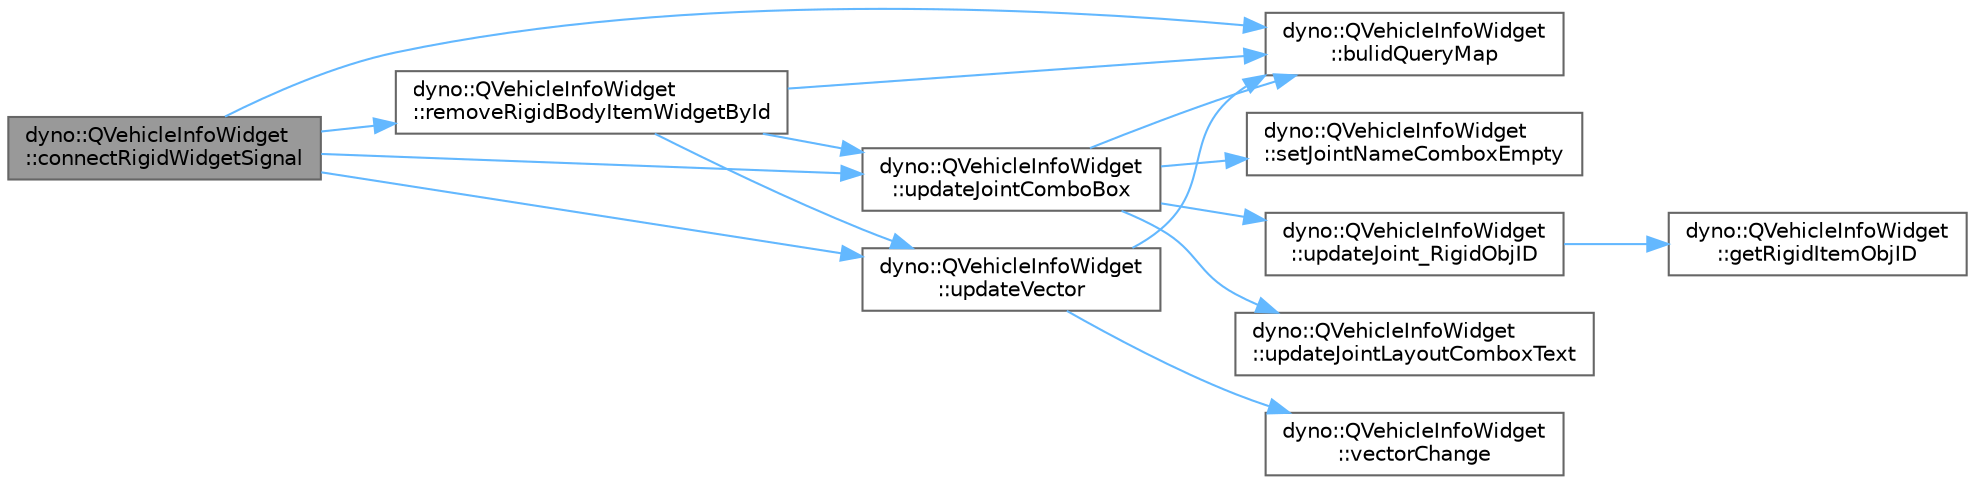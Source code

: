 digraph "dyno::QVehicleInfoWidget::connectRigidWidgetSignal"
{
 // LATEX_PDF_SIZE
  bgcolor="transparent";
  edge [fontname=Helvetica,fontsize=10,labelfontname=Helvetica,labelfontsize=10];
  node [fontname=Helvetica,fontsize=10,shape=box,height=0.2,width=0.4];
  rankdir="LR";
  Node1 [id="Node000001",label="dyno::QVehicleInfoWidget\l::connectRigidWidgetSignal",height=0.2,width=0.4,color="gray40", fillcolor="grey60", style="filled", fontcolor="black",tooltip=" "];
  Node1 -> Node2 [id="edge1_Node000001_Node000002",color="steelblue1",style="solid",tooltip=" "];
  Node2 [id="Node000002",label="dyno::QVehicleInfoWidget\l::bulidQueryMap",height=0.2,width=0.4,color="grey40", fillcolor="white", style="filled",URL="$classdyno_1_1_q_vehicle_info_widget.html#ad9ff448149313ff60fef59afe6bba93f",tooltip=" "];
  Node1 -> Node3 [id="edge2_Node000001_Node000003",color="steelblue1",style="solid",tooltip=" "];
  Node3 [id="Node000003",label="dyno::QVehicleInfoWidget\l::removeRigidBodyItemWidgetById",height=0.2,width=0.4,color="grey40", fillcolor="white", style="filled",URL="$classdyno_1_1_q_vehicle_info_widget.html#ab15ab670a5b986d2bd80421b369140ec",tooltip=" "];
  Node3 -> Node2 [id="edge3_Node000003_Node000002",color="steelblue1",style="solid",tooltip=" "];
  Node3 -> Node4 [id="edge4_Node000003_Node000004",color="steelblue1",style="solid",tooltip=" "];
  Node4 [id="Node000004",label="dyno::QVehicleInfoWidget\l::updateJointComboBox",height=0.2,width=0.4,color="grey40", fillcolor="white", style="filled",URL="$classdyno_1_1_q_vehicle_info_widget.html#a2ae26c853886b421b218d9f8b3dd2827",tooltip="Update text and key of the comboxbox."];
  Node4 -> Node2 [id="edge5_Node000004_Node000002",color="steelblue1",style="solid",tooltip=" "];
  Node4 -> Node5 [id="edge6_Node000004_Node000005",color="steelblue1",style="solid",tooltip=" "];
  Node5 [id="Node000005",label="dyno::QVehicleInfoWidget\l::setJointNameComboxEmpty",height=0.2,width=0.4,color="grey40", fillcolor="white", style="filled",URL="$classdyno_1_1_q_vehicle_info_widget.html#a2881835556b975d00dd2aaf36edd27ad",tooltip=" "];
  Node4 -> Node6 [id="edge7_Node000004_Node000006",color="steelblue1",style="solid",tooltip=" "];
  Node6 [id="Node000006",label="dyno::QVehicleInfoWidget\l::updateJoint_RigidObjID",height=0.2,width=0.4,color="grey40", fillcolor="white", style="filled",URL="$classdyno_1_1_q_vehicle_info_widget.html#aef94a842b579db033449c7b2b7aa459f",tooltip=" "];
  Node6 -> Node7 [id="edge8_Node000006_Node000007",color="steelblue1",style="solid",tooltip=" "];
  Node7 [id="Node000007",label="dyno::QVehicleInfoWidget\l::getRigidItemObjID",height=0.2,width=0.4,color="grey40", fillcolor="white", style="filled",URL="$classdyno_1_1_q_vehicle_info_widget.html#ab58058e7b099d85144e618e83ce638e9",tooltip=" "];
  Node4 -> Node8 [id="edge9_Node000004_Node000008",color="steelblue1",style="solid",tooltip=" "];
  Node8 [id="Node000008",label="dyno::QVehicleInfoWidget\l::updateJointLayoutComboxText",height=0.2,width=0.4,color="grey40", fillcolor="white", style="filled",URL="$classdyno_1_1_q_vehicle_info_widget.html#a8790ea070cf6f6ca80a0175265686b9f",tooltip=" "];
  Node3 -> Node9 [id="edge10_Node000003_Node000009",color="steelblue1",style="solid",tooltip=" "];
  Node9 [id="Node000009",label="dyno::QVehicleInfoWidget\l::updateVector",height=0.2,width=0.4,color="grey40", fillcolor="white", style="filled",URL="$classdyno_1_1_q_vehicle_info_widget.html#a0b6e730a0f31895a8d34e1ffa05723fd",tooltip=" "];
  Node9 -> Node2 [id="edge11_Node000009_Node000002",color="steelblue1",style="solid",tooltip=" "];
  Node9 -> Node10 [id="edge12_Node000009_Node000010",color="steelblue1",style="solid",tooltip=" "];
  Node10 [id="Node000010",label="dyno::QVehicleInfoWidget\l::vectorChange",height=0.2,width=0.4,color="grey40", fillcolor="white", style="filled",URL="$classdyno_1_1_q_vehicle_info_widget.html#a98093570a1876b2017b1dfe1ff49b875",tooltip="Data Change."];
  Node1 -> Node4 [id="edge13_Node000001_Node000004",color="steelblue1",style="solid",tooltip=" "];
  Node1 -> Node9 [id="edge14_Node000001_Node000009",color="steelblue1",style="solid",tooltip=" "];
}
